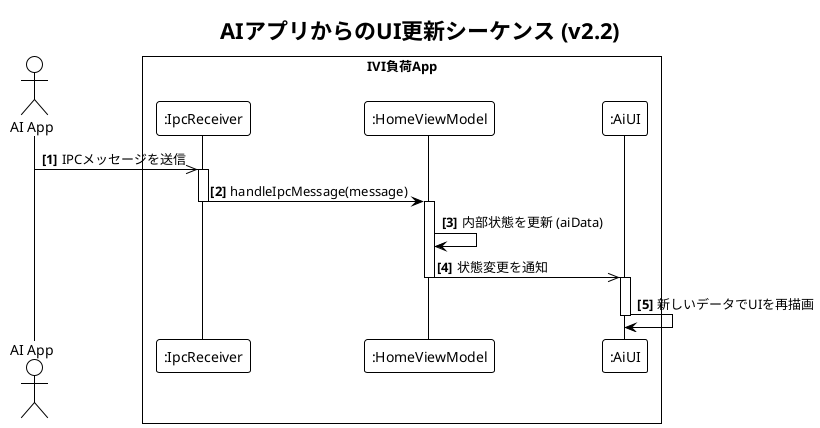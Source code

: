 @startuml
!theme plain

title AIアプリからのUI更新シーケンス (v2.2)
' 既存のクラス図・ブロック図との整合性を保つため簡易化

' === 参加者 ===
actor "AI App" as AIApp

box "IVI負荷App"
    participant ":IpcReceiver" as Ipc
    participant ":HomeViewModel" as ViewModel
    participant ":AiUI" as View
end box

autonumber "<b>[0]"

' === フロー ===

' 1. AIアプリが非同期メッセージを送信
AIApp ->> Ipc: IPCメッセージを送信
activate Ipc

' 2. IpcReceiverがViewModelを直接呼び出し、データを渡す
Ipc -> ViewModel: handleIpcMessage(message)
deactivate Ipc
activate ViewModel

' 3. ViewModelが内部状態を更新
ViewModel -> ViewModel: 内部状態を更新 (aiData)

' 4. ViewModelがViewに状態変更を通知 (データバインディング経由)
ViewModel ->> View: 状態変更を通知
deactivate ViewModel

' 5. Viewが通知を受け、新しいデータでUIを再描画
activate View
View -> View: 新しいデータでUIを再描画
deactivate View

@enduml
